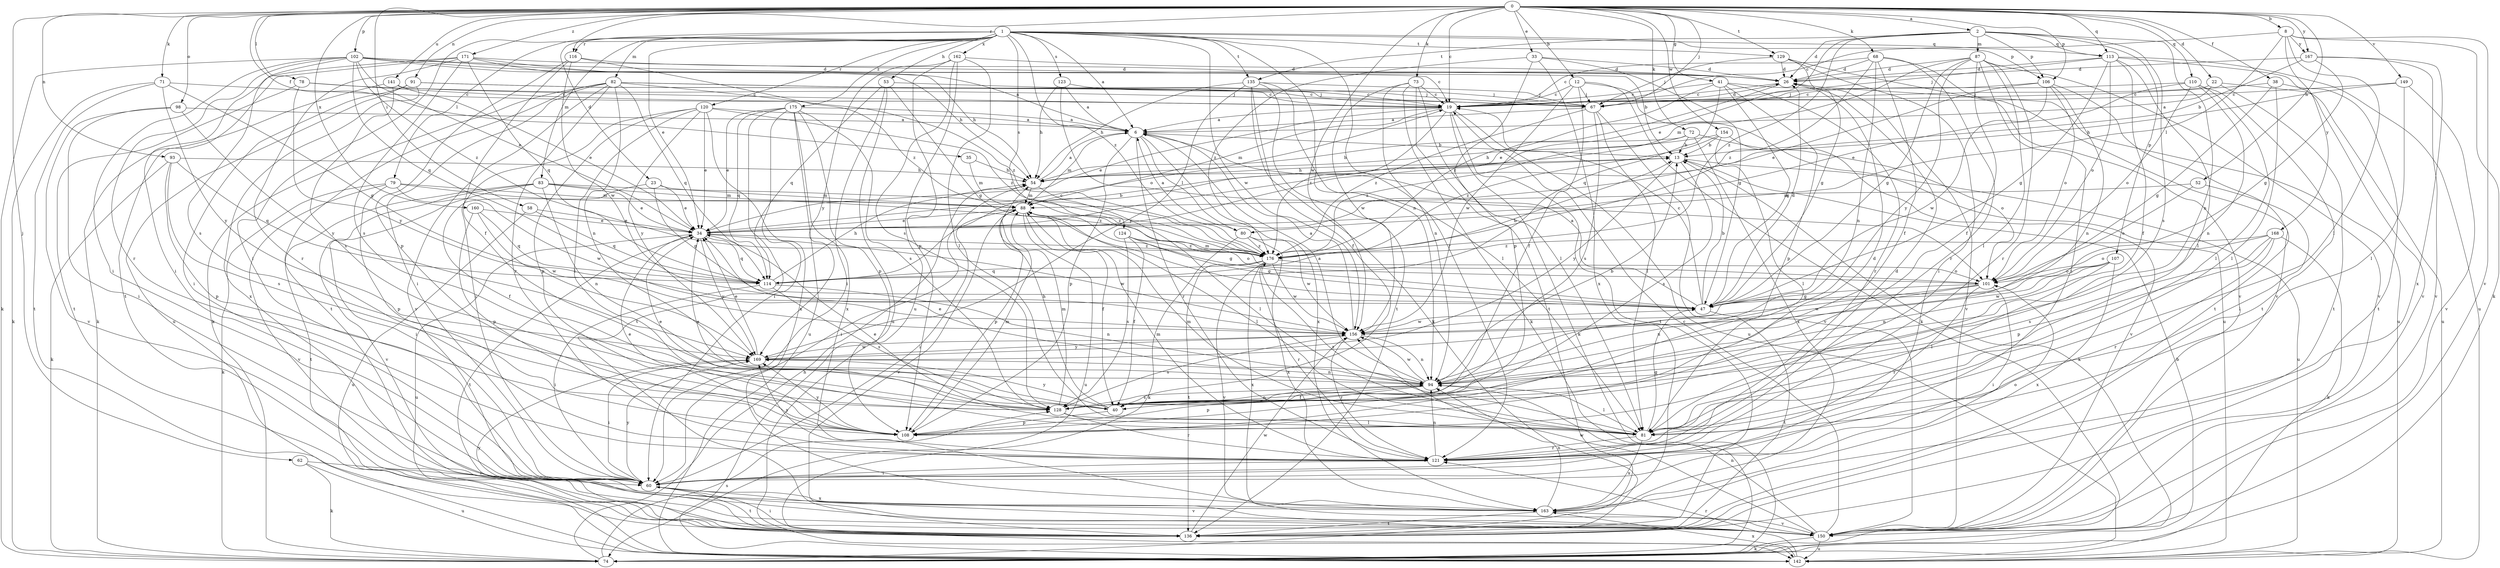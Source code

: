 strict digraph  {
0;
1;
2;
6;
8;
12;
13;
19;
22;
23;
26;
33;
34;
35;
38;
40;
41;
47;
52;
53;
54;
58;
60;
62;
67;
68;
71;
72;
73;
74;
78;
79;
80;
81;
82;
83;
87;
88;
91;
93;
94;
98;
101;
102;
106;
107;
108;
110;
113;
114;
116;
120;
121;
123;
124;
128;
129;
135;
136;
141;
142;
149;
150;
154;
156;
160;
162;
163;
167;
168;
169;
171;
175;
176;
0 -> 2  [label=a];
0 -> 8  [label=b];
0 -> 12  [label=b];
0 -> 19  [label=c];
0 -> 22  [label=d];
0 -> 33  [label=e];
0 -> 35  [label=f];
0 -> 38  [label=f];
0 -> 41  [label=g];
0 -> 52  [label=h];
0 -> 58  [label=i];
0 -> 62  [label=j];
0 -> 67  [label=j];
0 -> 68  [label=k];
0 -> 71  [label=k];
0 -> 72  [label=k];
0 -> 73  [label=k];
0 -> 78  [label=l];
0 -> 91  [label=n];
0 -> 93  [label=n];
0 -> 98  [label=o];
0 -> 102  [label=p];
0 -> 106  [label=p];
0 -> 110  [label=q];
0 -> 113  [label=q];
0 -> 116  [label=r];
0 -> 129  [label=t];
0 -> 141  [label=u];
0 -> 149  [label=v];
0 -> 154  [label=w];
0 -> 156  [label=w];
0 -> 160  [label=x];
0 -> 167  [label=y];
0 -> 171  [label=z];
1 -> 6  [label=a];
1 -> 23  [label=d];
1 -> 34  [label=e];
1 -> 53  [label=h];
1 -> 60  [label=i];
1 -> 79  [label=l];
1 -> 82  [label=m];
1 -> 83  [label=m];
1 -> 94  [label=n];
1 -> 106  [label=p];
1 -> 113  [label=q];
1 -> 116  [label=r];
1 -> 120  [label=r];
1 -> 121  [label=r];
1 -> 123  [label=s];
1 -> 124  [label=s];
1 -> 129  [label=t];
1 -> 135  [label=t];
1 -> 156  [label=w];
1 -> 162  [label=x];
1 -> 175  [label=z];
1 -> 176  [label=z];
2 -> 26  [label=d];
2 -> 34  [label=e];
2 -> 87  [label=m];
2 -> 94  [label=n];
2 -> 106  [label=p];
2 -> 107  [label=p];
2 -> 113  [label=q];
2 -> 128  [label=s];
2 -> 135  [label=t];
2 -> 176  [label=z];
6 -> 13  [label=b];
6 -> 80  [label=l];
6 -> 88  [label=m];
6 -> 108  [label=p];
6 -> 121  [label=r];
6 -> 163  [label=x];
8 -> 19  [label=c];
8 -> 74  [label=k];
8 -> 80  [label=l];
8 -> 81  [label=l];
8 -> 150  [label=v];
8 -> 167  [label=y];
8 -> 168  [label=y];
12 -> 19  [label=c];
12 -> 40  [label=f];
12 -> 67  [label=j];
12 -> 74  [label=k];
12 -> 142  [label=u];
12 -> 156  [label=w];
13 -> 54  [label=h];
13 -> 74  [label=k];
13 -> 128  [label=s];
13 -> 142  [label=u];
13 -> 169  [label=y];
19 -> 6  [label=a];
19 -> 26  [label=d];
19 -> 34  [label=e];
19 -> 74  [label=k];
19 -> 88  [label=m];
19 -> 136  [label=t];
19 -> 142  [label=u];
19 -> 176  [label=z];
22 -> 6  [label=a];
22 -> 67  [label=j];
22 -> 136  [label=t];
22 -> 142  [label=u];
23 -> 34  [label=e];
23 -> 40  [label=f];
23 -> 47  [label=g];
23 -> 88  [label=m];
26 -> 19  [label=c];
26 -> 34  [label=e];
26 -> 142  [label=u];
33 -> 26  [label=d];
33 -> 47  [label=g];
33 -> 108  [label=p];
33 -> 163  [label=x];
33 -> 176  [label=z];
34 -> 13  [label=b];
34 -> 114  [label=q];
34 -> 136  [label=t];
34 -> 142  [label=u];
34 -> 156  [label=w];
34 -> 169  [label=y];
34 -> 176  [label=z];
35 -> 54  [label=h];
35 -> 88  [label=m];
38 -> 19  [label=c];
38 -> 47  [label=g];
38 -> 81  [label=l];
38 -> 136  [label=t];
40 -> 34  [label=e];
40 -> 54  [label=h];
40 -> 108  [label=p];
40 -> 169  [label=y];
41 -> 19  [label=c];
41 -> 47  [label=g];
41 -> 108  [label=p];
41 -> 114  [label=q];
41 -> 121  [label=r];
41 -> 150  [label=v];
41 -> 176  [label=z];
47 -> 6  [label=a];
47 -> 13  [label=b];
47 -> 19  [label=c];
47 -> 26  [label=d];
47 -> 136  [label=t];
47 -> 156  [label=w];
52 -> 81  [label=l];
52 -> 88  [label=m];
52 -> 101  [label=o];
53 -> 19  [label=c];
53 -> 47  [label=g];
53 -> 60  [label=i];
53 -> 114  [label=q];
53 -> 142  [label=u];
54 -> 6  [label=a];
54 -> 60  [label=i];
54 -> 81  [label=l];
54 -> 88  [label=m];
58 -> 34  [label=e];
58 -> 114  [label=q];
58 -> 142  [label=u];
60 -> 101  [label=o];
60 -> 136  [label=t];
60 -> 150  [label=v];
60 -> 163  [label=x];
60 -> 169  [label=y];
62 -> 60  [label=i];
62 -> 74  [label=k];
62 -> 142  [label=u];
67 -> 6  [label=a];
67 -> 81  [label=l];
67 -> 128  [label=s];
67 -> 150  [label=v];
67 -> 176  [label=z];
68 -> 19  [label=c];
68 -> 26  [label=d];
68 -> 40  [label=f];
68 -> 94  [label=n];
68 -> 121  [label=r];
68 -> 150  [label=v];
68 -> 176  [label=z];
71 -> 19  [label=c];
71 -> 47  [label=g];
71 -> 74  [label=k];
71 -> 136  [label=t];
71 -> 169  [label=y];
72 -> 13  [label=b];
72 -> 54  [label=h];
72 -> 101  [label=o];
72 -> 163  [label=x];
72 -> 176  [label=z];
73 -> 19  [label=c];
73 -> 74  [label=k];
73 -> 81  [label=l];
73 -> 94  [label=n];
73 -> 136  [label=t];
73 -> 156  [label=w];
74 -> 13  [label=b];
74 -> 54  [label=h];
74 -> 128  [label=s];
78 -> 19  [label=c];
78 -> 67  [label=j];
78 -> 136  [label=t];
78 -> 169  [label=y];
79 -> 74  [label=k];
79 -> 88  [label=m];
79 -> 108  [label=p];
79 -> 150  [label=v];
79 -> 156  [label=w];
79 -> 176  [label=z];
80 -> 6  [label=a];
80 -> 74  [label=k];
80 -> 156  [label=w];
80 -> 163  [label=x];
80 -> 176  [label=z];
81 -> 34  [label=e];
81 -> 47  [label=g];
81 -> 88  [label=m];
81 -> 121  [label=r];
81 -> 163  [label=x];
81 -> 176  [label=z];
82 -> 19  [label=c];
82 -> 60  [label=i];
82 -> 67  [label=j];
82 -> 74  [label=k];
82 -> 94  [label=n];
82 -> 114  [label=q];
82 -> 121  [label=r];
82 -> 136  [label=t];
82 -> 150  [label=v];
82 -> 176  [label=z];
83 -> 34  [label=e];
83 -> 60  [label=i];
83 -> 88  [label=m];
83 -> 94  [label=n];
83 -> 136  [label=t];
83 -> 150  [label=v];
83 -> 176  [label=z];
87 -> 26  [label=d];
87 -> 40  [label=f];
87 -> 47  [label=g];
87 -> 60  [label=i];
87 -> 81  [label=l];
87 -> 88  [label=m];
87 -> 121  [label=r];
87 -> 150  [label=v];
87 -> 169  [label=y];
88 -> 34  [label=e];
88 -> 40  [label=f];
88 -> 47  [label=g];
88 -> 60  [label=i];
88 -> 81  [label=l];
88 -> 108  [label=p];
88 -> 142  [label=u];
88 -> 150  [label=v];
91 -> 19  [label=c];
91 -> 60  [label=i];
91 -> 67  [label=j];
91 -> 142  [label=u];
91 -> 163  [label=x];
93 -> 54  [label=h];
93 -> 74  [label=k];
93 -> 108  [label=p];
93 -> 114  [label=q];
93 -> 128  [label=s];
94 -> 6  [label=a];
94 -> 13  [label=b];
94 -> 34  [label=e];
94 -> 40  [label=f];
94 -> 81  [label=l];
94 -> 108  [label=p];
94 -> 128  [label=s];
94 -> 156  [label=w];
98 -> 6  [label=a];
98 -> 60  [label=i];
98 -> 150  [label=v];
98 -> 169  [label=y];
101 -> 47  [label=g];
101 -> 60  [label=i];
101 -> 88  [label=m];
101 -> 94  [label=n];
101 -> 121  [label=r];
101 -> 156  [label=w];
102 -> 13  [label=b];
102 -> 19  [label=c];
102 -> 26  [label=d];
102 -> 34  [label=e];
102 -> 54  [label=h];
102 -> 60  [label=i];
102 -> 74  [label=k];
102 -> 114  [label=q];
102 -> 121  [label=r];
102 -> 128  [label=s];
102 -> 176  [label=z];
106 -> 34  [label=e];
106 -> 67  [label=j];
106 -> 94  [label=n];
106 -> 101  [label=o];
106 -> 136  [label=t];
106 -> 156  [label=w];
107 -> 81  [label=l];
107 -> 94  [label=n];
107 -> 101  [label=o];
107 -> 156  [label=w];
107 -> 163  [label=x];
108 -> 26  [label=d];
108 -> 34  [label=e];
108 -> 88  [label=m];
108 -> 169  [label=y];
110 -> 19  [label=c];
110 -> 34  [label=e];
110 -> 81  [label=l];
110 -> 94  [label=n];
110 -> 101  [label=o];
110 -> 136  [label=t];
113 -> 26  [label=d];
113 -> 40  [label=f];
113 -> 47  [label=g];
113 -> 67  [label=j];
113 -> 81  [label=l];
113 -> 101  [label=o];
113 -> 142  [label=u];
113 -> 150  [label=v];
114 -> 13  [label=b];
114 -> 19  [label=c];
114 -> 54  [label=h];
114 -> 60  [label=i];
114 -> 94  [label=n];
114 -> 128  [label=s];
116 -> 26  [label=d];
116 -> 40  [label=f];
116 -> 108  [label=p];
116 -> 156  [label=w];
116 -> 176  [label=z];
120 -> 6  [label=a];
120 -> 34  [label=e];
120 -> 60  [label=i];
120 -> 81  [label=l];
120 -> 108  [label=p];
120 -> 163  [label=x];
120 -> 169  [label=y];
120 -> 176  [label=z];
121 -> 26  [label=d];
121 -> 60  [label=i];
121 -> 88  [label=m];
121 -> 94  [label=n];
121 -> 169  [label=y];
123 -> 6  [label=a];
123 -> 54  [label=h];
123 -> 67  [label=j];
123 -> 101  [label=o];
124 -> 40  [label=f];
124 -> 47  [label=g];
124 -> 101  [label=o];
124 -> 128  [label=s];
124 -> 176  [label=z];
128 -> 34  [label=e];
128 -> 81  [label=l];
128 -> 88  [label=m];
128 -> 94  [label=n];
128 -> 121  [label=r];
129 -> 26  [label=d];
129 -> 47  [label=g];
129 -> 60  [label=i];
129 -> 67  [label=j];
129 -> 150  [label=v];
135 -> 40  [label=f];
135 -> 54  [label=h];
135 -> 67  [label=j];
135 -> 74  [label=k];
135 -> 81  [label=l];
135 -> 136  [label=t];
135 -> 169  [label=y];
136 -> 60  [label=i];
136 -> 156  [label=w];
136 -> 169  [label=y];
141 -> 19  [label=c];
141 -> 34  [label=e];
141 -> 74  [label=k];
141 -> 128  [label=s];
142 -> 121  [label=r];
142 -> 163  [label=x];
149 -> 19  [label=c];
149 -> 54  [label=h];
149 -> 81  [label=l];
149 -> 150  [label=v];
150 -> 19  [label=c];
150 -> 74  [label=k];
150 -> 94  [label=n];
150 -> 142  [label=u];
150 -> 156  [label=w];
154 -> 13  [label=b];
154 -> 54  [label=h];
154 -> 81  [label=l];
154 -> 150  [label=v];
154 -> 176  [label=z];
156 -> 6  [label=a];
156 -> 94  [label=n];
156 -> 121  [label=r];
156 -> 128  [label=s];
156 -> 169  [label=y];
160 -> 34  [label=e];
160 -> 108  [label=p];
160 -> 114  [label=q];
160 -> 156  [label=w];
162 -> 26  [label=d];
162 -> 81  [label=l];
162 -> 108  [label=p];
162 -> 128  [label=s];
162 -> 142  [label=u];
162 -> 169  [label=y];
163 -> 94  [label=n];
163 -> 136  [label=t];
163 -> 150  [label=v];
167 -> 13  [label=b];
167 -> 26  [label=d];
167 -> 47  [label=g];
167 -> 150  [label=v];
167 -> 163  [label=x];
168 -> 74  [label=k];
168 -> 101  [label=o];
168 -> 108  [label=p];
168 -> 121  [label=r];
168 -> 128  [label=s];
168 -> 176  [label=z];
169 -> 34  [label=e];
169 -> 60  [label=i];
169 -> 94  [label=n];
169 -> 156  [label=w];
171 -> 6  [label=a];
171 -> 26  [label=d];
171 -> 54  [label=h];
171 -> 60  [label=i];
171 -> 114  [label=q];
171 -> 121  [label=r];
171 -> 128  [label=s];
171 -> 136  [label=t];
175 -> 6  [label=a];
175 -> 34  [label=e];
175 -> 60  [label=i];
175 -> 108  [label=p];
175 -> 114  [label=q];
175 -> 128  [label=s];
175 -> 136  [label=t];
175 -> 142  [label=u];
175 -> 163  [label=x];
176 -> 101  [label=o];
176 -> 114  [label=q];
176 -> 121  [label=r];
176 -> 136  [label=t];
176 -> 150  [label=v];
176 -> 156  [label=w];
176 -> 163  [label=x];
}
